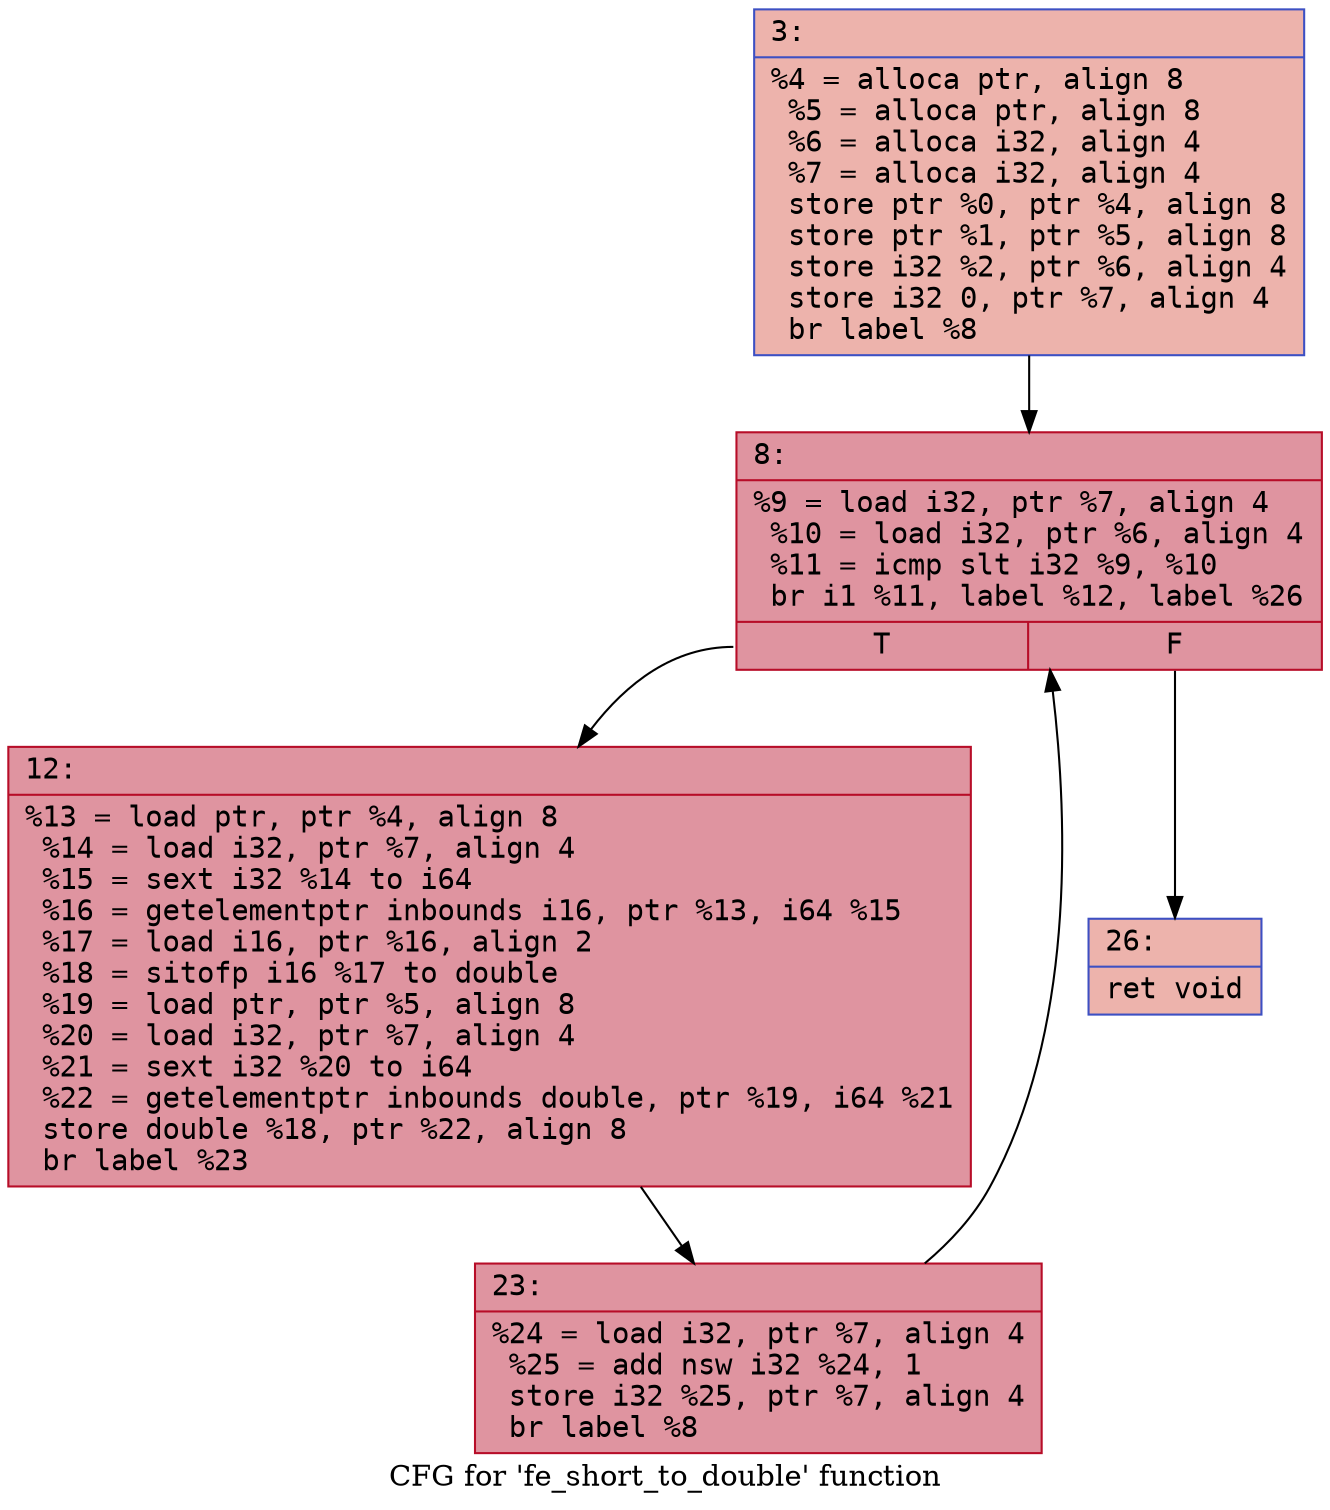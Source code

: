digraph "CFG for 'fe_short_to_double' function" {
	label="CFG for 'fe_short_to_double' function";

	Node0x60000333f250 [shape=record,color="#3d50c3ff", style=filled, fillcolor="#d6524470" fontname="Courier",label="{3:\l|  %4 = alloca ptr, align 8\l  %5 = alloca ptr, align 8\l  %6 = alloca i32, align 4\l  %7 = alloca i32, align 4\l  store ptr %0, ptr %4, align 8\l  store ptr %1, ptr %5, align 8\l  store i32 %2, ptr %6, align 4\l  store i32 0, ptr %7, align 4\l  br label %8\l}"];
	Node0x60000333f250 -> Node0x60000333f2a0[tooltip="3 -> 8\nProbability 100.00%" ];
	Node0x60000333f2a0 [shape=record,color="#b70d28ff", style=filled, fillcolor="#b70d2870" fontname="Courier",label="{8:\l|  %9 = load i32, ptr %7, align 4\l  %10 = load i32, ptr %6, align 4\l  %11 = icmp slt i32 %9, %10\l  br i1 %11, label %12, label %26\l|{<s0>T|<s1>F}}"];
	Node0x60000333f2a0:s0 -> Node0x60000333f2f0[tooltip="8 -> 12\nProbability 96.88%" ];
	Node0x60000333f2a0:s1 -> Node0x60000333f390[tooltip="8 -> 26\nProbability 3.12%" ];
	Node0x60000333f2f0 [shape=record,color="#b70d28ff", style=filled, fillcolor="#b70d2870" fontname="Courier",label="{12:\l|  %13 = load ptr, ptr %4, align 8\l  %14 = load i32, ptr %7, align 4\l  %15 = sext i32 %14 to i64\l  %16 = getelementptr inbounds i16, ptr %13, i64 %15\l  %17 = load i16, ptr %16, align 2\l  %18 = sitofp i16 %17 to double\l  %19 = load ptr, ptr %5, align 8\l  %20 = load i32, ptr %7, align 4\l  %21 = sext i32 %20 to i64\l  %22 = getelementptr inbounds double, ptr %19, i64 %21\l  store double %18, ptr %22, align 8\l  br label %23\l}"];
	Node0x60000333f2f0 -> Node0x60000333f340[tooltip="12 -> 23\nProbability 100.00%" ];
	Node0x60000333f340 [shape=record,color="#b70d28ff", style=filled, fillcolor="#b70d2870" fontname="Courier",label="{23:\l|  %24 = load i32, ptr %7, align 4\l  %25 = add nsw i32 %24, 1\l  store i32 %25, ptr %7, align 4\l  br label %8\l}"];
	Node0x60000333f340 -> Node0x60000333f2a0[tooltip="23 -> 8\nProbability 100.00%" ];
	Node0x60000333f390 [shape=record,color="#3d50c3ff", style=filled, fillcolor="#d6524470" fontname="Courier",label="{26:\l|  ret void\l}"];
}
